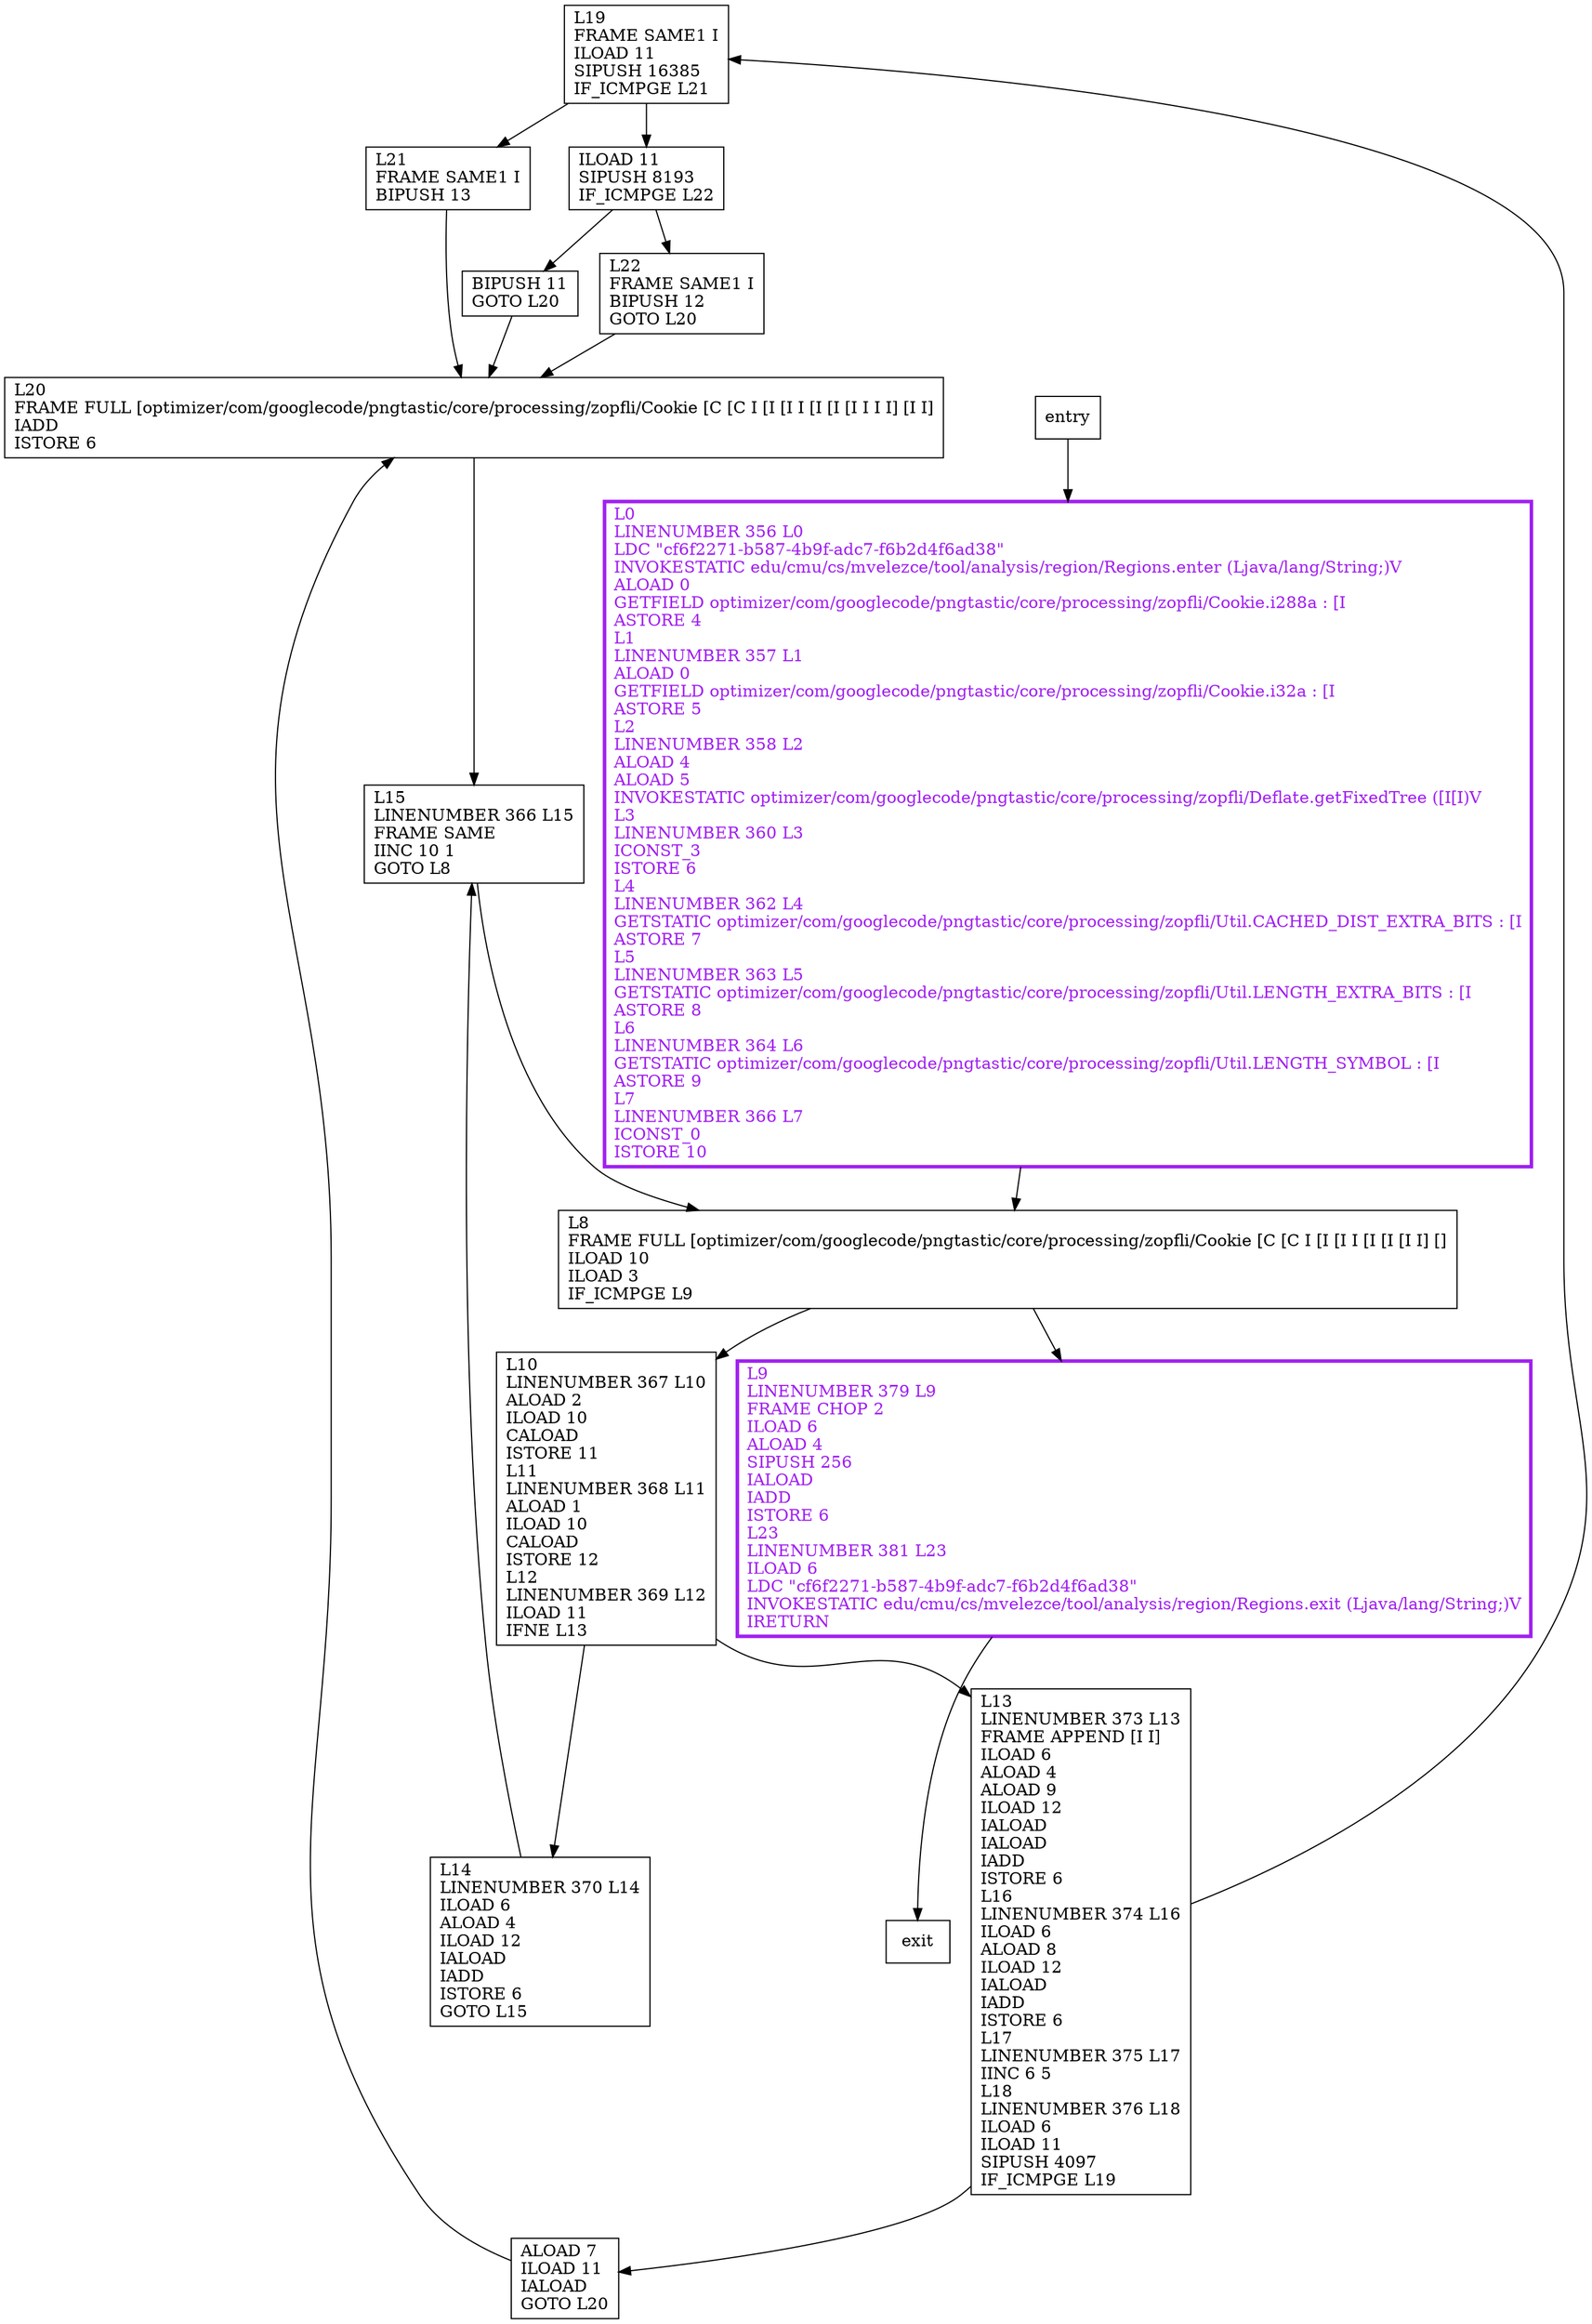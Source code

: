 digraph calculateFixedBlockSize {
node [shape=record];
1200686405 [label="L19\lFRAME SAME1 I\lILOAD 11\lSIPUSH 16385\lIF_ICMPGE L21\l"];
1729932535 [label="BIPUSH 11\lGOTO L20\l"];
317966153 [label="L8\lFRAME FULL [optimizer/com/googlecode/pngtastic/core/processing/zopfli/Cookie [C [C I [I [I I [I [I [I I] []\lILOAD 10\lILOAD 3\lIF_ICMPGE L9\l"];
1698099308 [label="L0\lLINENUMBER 356 L0\lLDC \"cf6f2271-b587-4b9f-adc7-f6b2d4f6ad38\"\lINVOKESTATIC edu/cmu/cs/mvelezce/tool/analysis/region/Regions.enter (Ljava/lang/String;)V\lALOAD 0\lGETFIELD optimizer/com/googlecode/pngtastic/core/processing/zopfli/Cookie.i288a : [I\lASTORE 4\lL1\lLINENUMBER 357 L1\lALOAD 0\lGETFIELD optimizer/com/googlecode/pngtastic/core/processing/zopfli/Cookie.i32a : [I\lASTORE 5\lL2\lLINENUMBER 358 L2\lALOAD 4\lALOAD 5\lINVOKESTATIC optimizer/com/googlecode/pngtastic/core/processing/zopfli/Deflate.getFixedTree ([I[I)V\lL3\lLINENUMBER 360 L3\lICONST_3\lISTORE 6\lL4\lLINENUMBER 362 L4\lGETSTATIC optimizer/com/googlecode/pngtastic/core/processing/zopfli/Util.CACHED_DIST_EXTRA_BITS : [I\lASTORE 7\lL5\lLINENUMBER 363 L5\lGETSTATIC optimizer/com/googlecode/pngtastic/core/processing/zopfli/Util.LENGTH_EXTRA_BITS : [I\lASTORE 8\lL6\lLINENUMBER 364 L6\lGETSTATIC optimizer/com/googlecode/pngtastic/core/processing/zopfli/Util.LENGTH_SYMBOL : [I\lASTORE 9\lL7\lLINENUMBER 366 L7\lICONST_0\lISTORE 10\l"];
667830566 [label="L14\lLINENUMBER 370 L14\lILOAD 6\lALOAD 4\lILOAD 12\lIALOAD\lIADD\lISTORE 6\lGOTO L15\l"];
751295535 [label="L20\lFRAME FULL [optimizer/com/googlecode/pngtastic/core/processing/zopfli/Cookie [C [C I [I [I I [I [I [I I I I] [I I]\lIADD\lISTORE 6\l"];
2039823682 [label="ALOAD 7\lILOAD 11\lIALOAD\lGOTO L20\l"];
1965568217 [label="L22\lFRAME SAME1 I\lBIPUSH 12\lGOTO L20\l"];
1965650559 [label="L13\lLINENUMBER 373 L13\lFRAME APPEND [I I]\lILOAD 6\lALOAD 4\lALOAD 9\lILOAD 12\lIALOAD\lIALOAD\lIADD\lISTORE 6\lL16\lLINENUMBER 374 L16\lILOAD 6\lALOAD 8\lILOAD 12\lIALOAD\lIADD\lISTORE 6\lL17\lLINENUMBER 375 L17\lIINC 6 5\lL18\lLINENUMBER 376 L18\lILOAD 6\lILOAD 11\lSIPUSH 4097\lIF_ICMPGE L19\l"];
1106828737 [label="L10\lLINENUMBER 367 L10\lALOAD 2\lILOAD 10\lCALOAD\lISTORE 11\lL11\lLINENUMBER 368 L11\lALOAD 1\lILOAD 10\lCALOAD\lISTORE 12\lL12\lLINENUMBER 369 L12\lILOAD 11\lIFNE L13\l"];
1082183233 [label="L15\lLINENUMBER 366 L15\lFRAME SAME\lIINC 10 1\lGOTO L8\l"];
125573796 [label="L9\lLINENUMBER 379 L9\lFRAME CHOP 2\lILOAD 6\lALOAD 4\lSIPUSH 256\lIALOAD\lIADD\lISTORE 6\lL23\lLINENUMBER 381 L23\lILOAD 6\lLDC \"cf6f2271-b587-4b9f-adc7-f6b2d4f6ad38\"\lINVOKESTATIC edu/cmu/cs/mvelezce/tool/analysis/region/Regions.exit (Ljava/lang/String;)V\lIRETURN\l"];
621245974 [label="ILOAD 11\lSIPUSH 8193\lIF_ICMPGE L22\l"];
1785982256 [label="L21\lFRAME SAME1 I\lBIPUSH 13\l"];
entry;
exit;
1200686405 -> 621245974;
1200686405 -> 1785982256;
1729932535 -> 751295535;
317966153 -> 1106828737;
317966153 -> 125573796;
1698099308 -> 317966153;
667830566 -> 1082183233;
751295535 -> 1082183233;
2039823682 -> 751295535;
entry -> 1698099308;
1965568217 -> 751295535;
1965650559 -> 1200686405;
1965650559 -> 2039823682;
1106828737 -> 1965650559;
1106828737 -> 667830566;
1082183233 -> 317966153;
125573796 -> exit;
621245974 -> 1965568217;
621245974 -> 1729932535;
1785982256 -> 751295535;
125573796[fontcolor="purple", penwidth=3, color="purple"];
1698099308[fontcolor="purple", penwidth=3, color="purple"];
}
